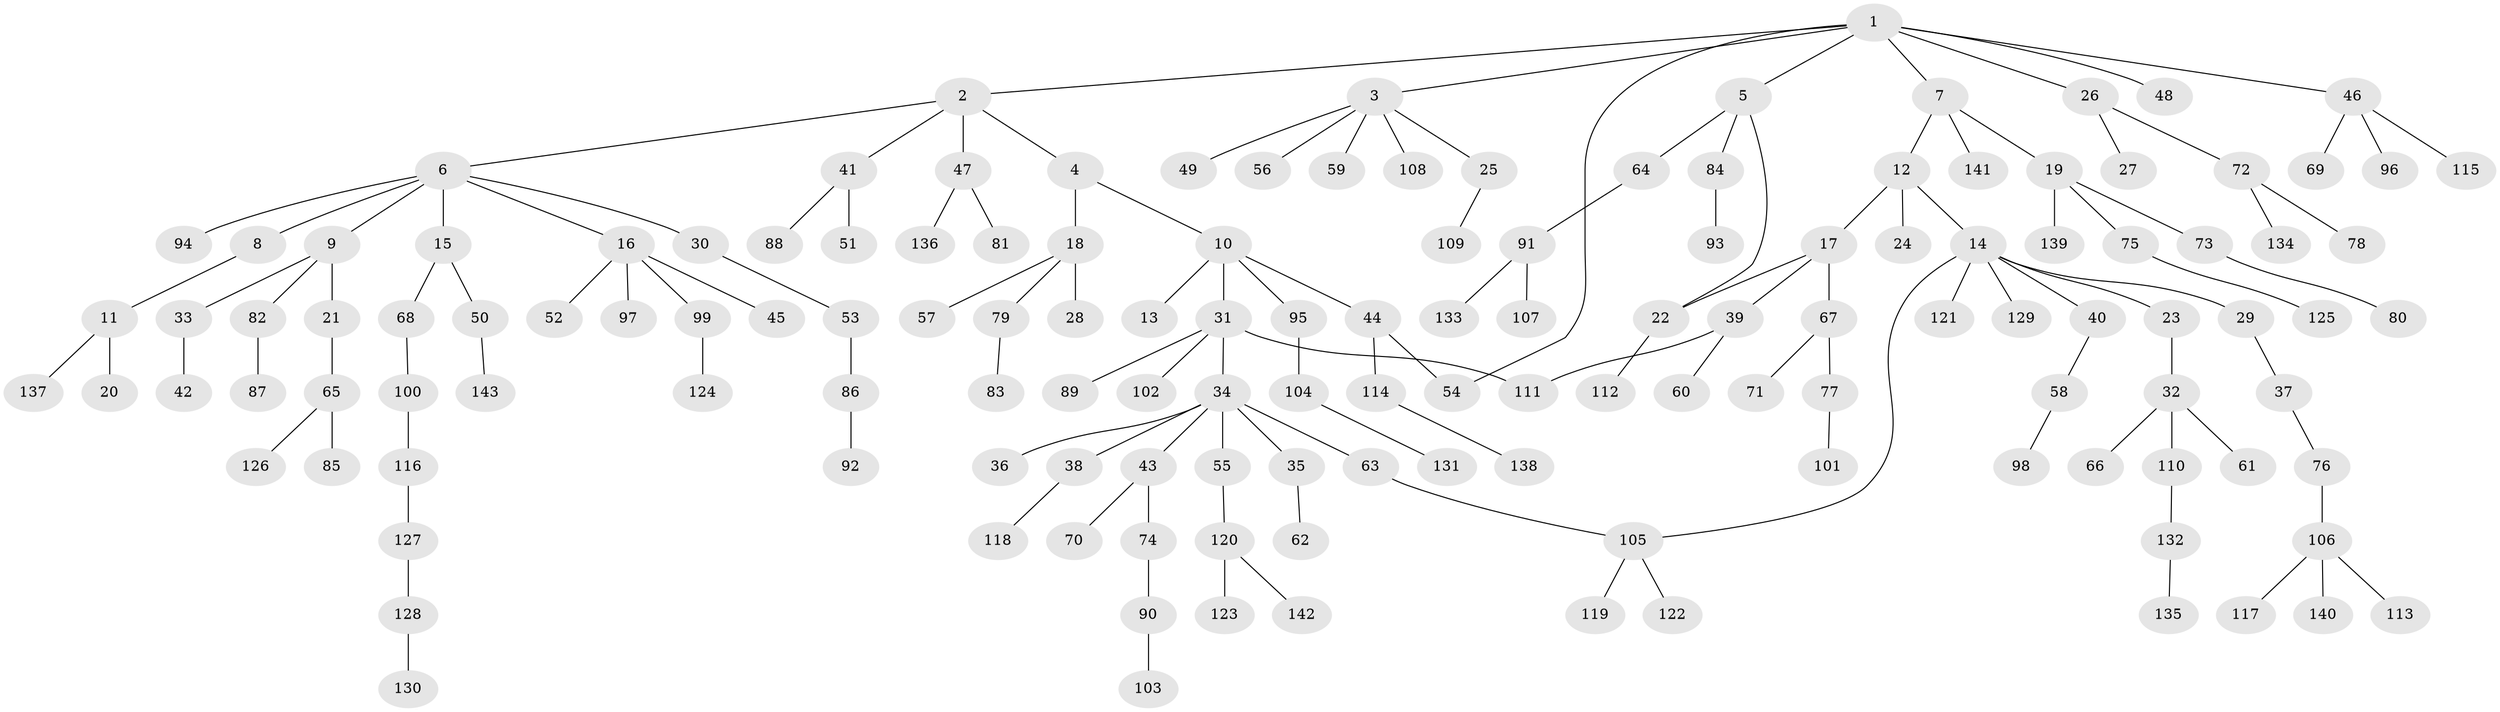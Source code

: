 // coarse degree distribution, {7: 0.03, 6: 0.03, 5: 0.02, 4: 0.07, 2: 0.3, 3: 0.07, 1: 0.48}
// Generated by graph-tools (version 1.1) at 2025/51/02/27/25 19:51:40]
// undirected, 143 vertices, 146 edges
graph export_dot {
graph [start="1"]
  node [color=gray90,style=filled];
  1;
  2;
  3;
  4;
  5;
  6;
  7;
  8;
  9;
  10;
  11;
  12;
  13;
  14;
  15;
  16;
  17;
  18;
  19;
  20;
  21;
  22;
  23;
  24;
  25;
  26;
  27;
  28;
  29;
  30;
  31;
  32;
  33;
  34;
  35;
  36;
  37;
  38;
  39;
  40;
  41;
  42;
  43;
  44;
  45;
  46;
  47;
  48;
  49;
  50;
  51;
  52;
  53;
  54;
  55;
  56;
  57;
  58;
  59;
  60;
  61;
  62;
  63;
  64;
  65;
  66;
  67;
  68;
  69;
  70;
  71;
  72;
  73;
  74;
  75;
  76;
  77;
  78;
  79;
  80;
  81;
  82;
  83;
  84;
  85;
  86;
  87;
  88;
  89;
  90;
  91;
  92;
  93;
  94;
  95;
  96;
  97;
  98;
  99;
  100;
  101;
  102;
  103;
  104;
  105;
  106;
  107;
  108;
  109;
  110;
  111;
  112;
  113;
  114;
  115;
  116;
  117;
  118;
  119;
  120;
  121;
  122;
  123;
  124;
  125;
  126;
  127;
  128;
  129;
  130;
  131;
  132;
  133;
  134;
  135;
  136;
  137;
  138;
  139;
  140;
  141;
  142;
  143;
  1 -- 2;
  1 -- 3;
  1 -- 5;
  1 -- 7;
  1 -- 26;
  1 -- 46;
  1 -- 48;
  1 -- 54;
  2 -- 4;
  2 -- 6;
  2 -- 41;
  2 -- 47;
  3 -- 25;
  3 -- 49;
  3 -- 56;
  3 -- 59;
  3 -- 108;
  4 -- 10;
  4 -- 18;
  5 -- 22;
  5 -- 64;
  5 -- 84;
  6 -- 8;
  6 -- 9;
  6 -- 15;
  6 -- 16;
  6 -- 30;
  6 -- 94;
  7 -- 12;
  7 -- 19;
  7 -- 141;
  8 -- 11;
  9 -- 21;
  9 -- 33;
  9 -- 82;
  10 -- 13;
  10 -- 31;
  10 -- 44;
  10 -- 95;
  11 -- 20;
  11 -- 137;
  12 -- 14;
  12 -- 17;
  12 -- 24;
  14 -- 23;
  14 -- 29;
  14 -- 40;
  14 -- 105;
  14 -- 121;
  14 -- 129;
  15 -- 50;
  15 -- 68;
  16 -- 45;
  16 -- 52;
  16 -- 97;
  16 -- 99;
  17 -- 39;
  17 -- 67;
  17 -- 22;
  18 -- 28;
  18 -- 57;
  18 -- 79;
  19 -- 73;
  19 -- 75;
  19 -- 139;
  21 -- 65;
  22 -- 112;
  23 -- 32;
  25 -- 109;
  26 -- 27;
  26 -- 72;
  29 -- 37;
  30 -- 53;
  31 -- 34;
  31 -- 89;
  31 -- 102;
  31 -- 111;
  32 -- 61;
  32 -- 66;
  32 -- 110;
  33 -- 42;
  34 -- 35;
  34 -- 36;
  34 -- 38;
  34 -- 43;
  34 -- 55;
  34 -- 63;
  35 -- 62;
  37 -- 76;
  38 -- 118;
  39 -- 60;
  39 -- 111;
  40 -- 58;
  41 -- 51;
  41 -- 88;
  43 -- 70;
  43 -- 74;
  44 -- 54;
  44 -- 114;
  46 -- 69;
  46 -- 96;
  46 -- 115;
  47 -- 81;
  47 -- 136;
  50 -- 143;
  53 -- 86;
  55 -- 120;
  58 -- 98;
  63 -- 105;
  64 -- 91;
  65 -- 85;
  65 -- 126;
  67 -- 71;
  67 -- 77;
  68 -- 100;
  72 -- 78;
  72 -- 134;
  73 -- 80;
  74 -- 90;
  75 -- 125;
  76 -- 106;
  77 -- 101;
  79 -- 83;
  82 -- 87;
  84 -- 93;
  86 -- 92;
  90 -- 103;
  91 -- 107;
  91 -- 133;
  95 -- 104;
  99 -- 124;
  100 -- 116;
  104 -- 131;
  105 -- 119;
  105 -- 122;
  106 -- 113;
  106 -- 117;
  106 -- 140;
  110 -- 132;
  114 -- 138;
  116 -- 127;
  120 -- 123;
  120 -- 142;
  127 -- 128;
  128 -- 130;
  132 -- 135;
}
